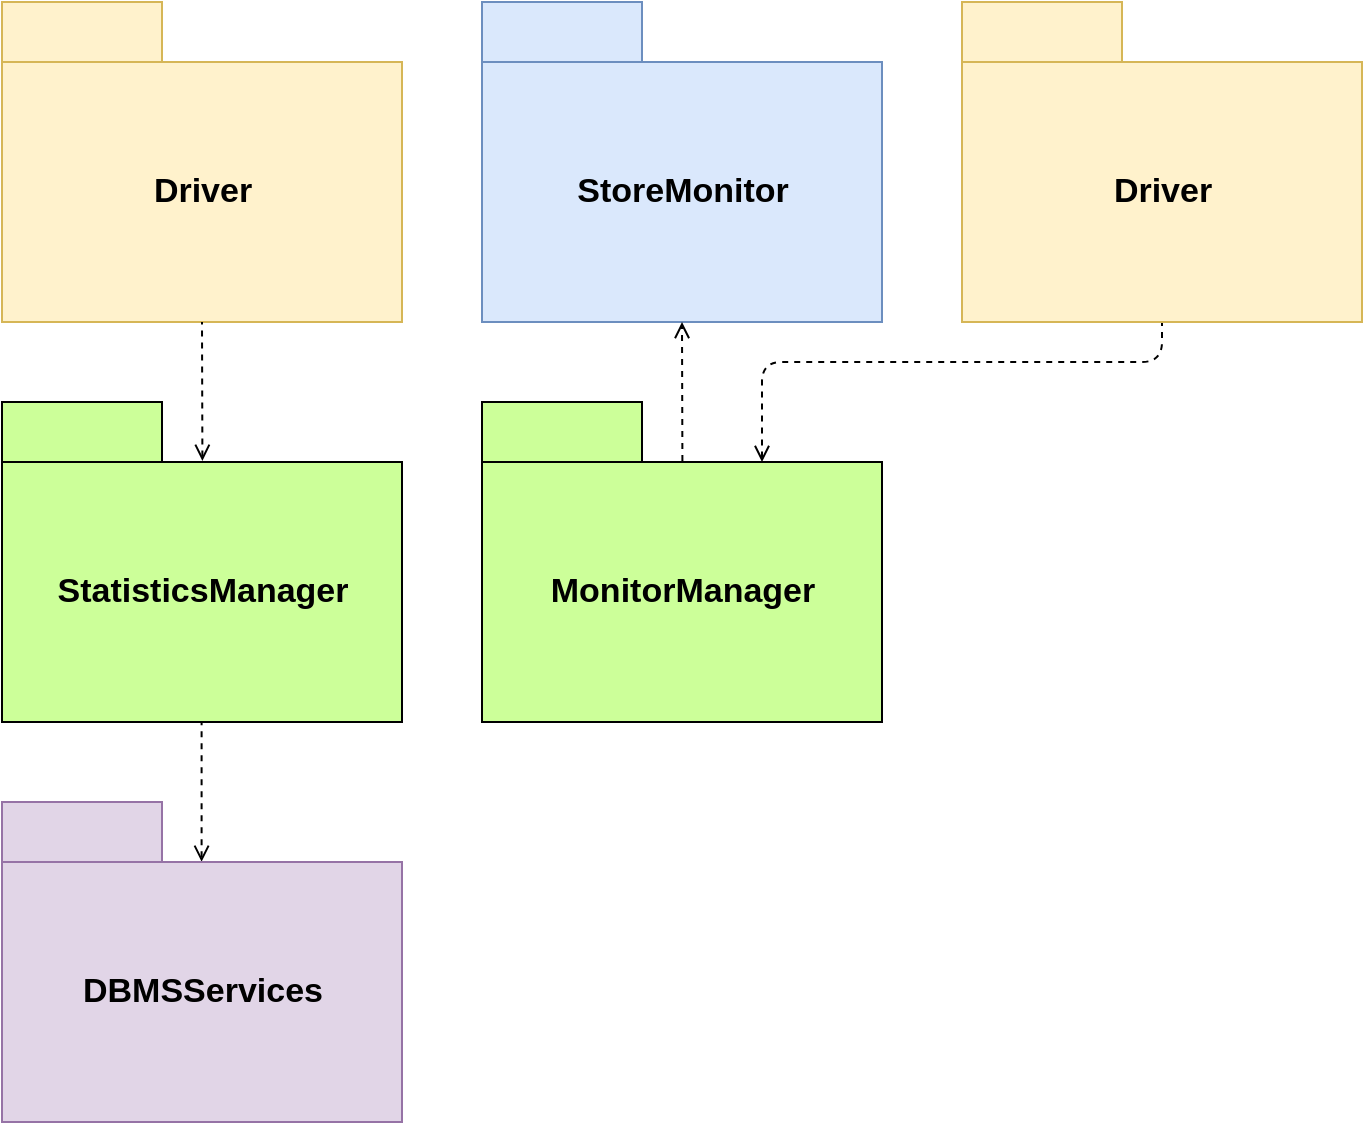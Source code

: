 <mxfile version="13.9.9" type="device"><diagram id="e8Hta2k75pfFjp-H9L64" name="Page-1"><mxGraphModel dx="1086" dy="846" grid="1" gridSize="10" guides="1" tooltips="1" connect="1" arrows="1" fold="1" page="1" pageScale="1" pageWidth="827" pageHeight="1169" math="0" shadow="0"><root><mxCell id="0"/><mxCell id="1" parent="0"/><mxCell id="U10Wx76kcDam0K-NCFvt-1" value="&lt;font style=&quot;font-size: 17px&quot;&gt;Driver&lt;/font&gt;" style="shape=folder;fontStyle=1;tabWidth=80;tabHeight=30;tabPosition=left;html=1;boundedLbl=1;fillColor=#fff2cc;strokeColor=#d6b656;" parent="1" vertex="1"><mxGeometry x="40" y="40" width="200" height="160" as="geometry"/></mxCell><mxCell id="hLM-zlGytWT00Mx6Y4mO-1" value="&lt;font style=&quot;font-size: 17px&quot;&gt;StatisticsManager&lt;/font&gt;" style="shape=folder;fontStyle=1;tabWidth=80;tabHeight=30;tabPosition=left;html=1;boundedLbl=1;fillColor=#CCFF99;" parent="1" vertex="1"><mxGeometry x="40" y="240" width="200" height="160" as="geometry"/></mxCell><mxCell id="hLM-zlGytWT00Mx6Y4mO-5" value="" style="edgeStyle=orthogonalEdgeStyle;rounded=0;orthogonalLoop=1;jettySize=auto;html=1;dashed=1;exitX=0.499;exitY=0.187;exitDx=0;exitDy=0;exitPerimeter=0;startArrow=open;startFill=0;endArrow=none;endFill=0;" parent="1" source="hLM-zlGytWT00Mx6Y4mO-2" target="hLM-zlGytWT00Mx6Y4mO-1" edge="1"><mxGeometry relative="1" as="geometry"><Array as="points"><mxPoint x="140" y="420"/><mxPoint x="140" y="420"/></Array></mxGeometry></mxCell><mxCell id="hLM-zlGytWT00Mx6Y4mO-2" value="&lt;font style=&quot;font-size: 17px&quot;&gt;DBMSServices&lt;/font&gt;" style="shape=folder;fontStyle=1;tabWidth=80;tabHeight=30;tabPosition=left;html=1;boundedLbl=1;fillColor=#e1d5e7;strokeColor=#9673a6;" parent="1" vertex="1"><mxGeometry x="40" y="440" width="200" height="160" as="geometry"/></mxCell><mxCell id="hLM-zlGytWT00Mx6Y4mO-8" value="" style="endArrow=none;dashed=1;html=1;entryX=0.5;entryY=1;entryDx=0;entryDy=0;entryPerimeter=0;exitX=0.501;exitY=0.184;exitDx=0;exitDy=0;exitPerimeter=0;startArrow=open;startFill=0;" parent="1" source="hLM-zlGytWT00Mx6Y4mO-1" target="U10Wx76kcDam0K-NCFvt-1" edge="1"><mxGeometry width="50" height="50" relative="1" as="geometry"><mxPoint x="130" y="270" as="sourcePoint"/><mxPoint x="180" y="220" as="targetPoint"/></mxGeometry></mxCell><mxCell id="hLM-zlGytWT00Mx6Y4mO-9" value="&lt;font style=&quot;font-size: 17px&quot;&gt;StoreMonitor&lt;/font&gt;" style="shape=folder;fontStyle=1;tabWidth=80;tabHeight=30;tabPosition=left;html=1;boundedLbl=1;fillColor=#dae8fc;strokeColor=#6c8ebf;" parent="1" vertex="1"><mxGeometry x="280" y="40" width="200" height="160" as="geometry"/></mxCell><mxCell id="hLM-zlGytWT00Mx6Y4mO-10" value="&lt;font style=&quot;font-size: 17px&quot;&gt;MonitorManager&lt;/font&gt;" style="shape=folder;fontStyle=1;tabWidth=80;tabHeight=30;tabPosition=left;html=1;boundedLbl=1;fillColor=#CCFF99;" parent="1" vertex="1"><mxGeometry x="280" y="240" width="200" height="160" as="geometry"/></mxCell><mxCell id="hLM-zlGytWT00Mx6Y4mO-11" value="" style="endArrow=open;dashed=1;html=1;entryX=0.5;entryY=1;entryDx=0;entryDy=0;entryPerimeter=0;exitX=0.501;exitY=0.184;exitDx=0;exitDy=0;exitPerimeter=0;startArrow=none;startFill=0;endFill=0;" parent="1" source="hLM-zlGytWT00Mx6Y4mO-10" target="hLM-zlGytWT00Mx6Y4mO-9" edge="1"><mxGeometry width="50" height="50" relative="1" as="geometry"><mxPoint x="370" y="270" as="sourcePoint"/><mxPoint x="420" y="220" as="targetPoint"/></mxGeometry></mxCell><mxCell id="Th2OfKQ6gf3gJdleKQPj-1" value="" style="endArrow=none;dashed=1;html=1;entryX=0.5;entryY=1;entryDx=0;entryDy=0;entryPerimeter=0;startArrow=open;startFill=0;edgeStyle=orthogonalEdgeStyle;exitX=0;exitY=0;exitDx=140;exitDy=30;exitPerimeter=0;" parent="1" source="hLM-zlGytWT00Mx6Y4mO-10" target="TpLa-hXEDLvBMETaG6yw-1" edge="1"><mxGeometry width="50" height="50" relative="1" as="geometry"><mxPoint x="280" y="240" as="sourcePoint"/><mxPoint x="190" y="200" as="targetPoint"/><Array as="points"><mxPoint x="420" y="220"/><mxPoint x="620" y="220"/></Array></mxGeometry></mxCell><mxCell id="TpLa-hXEDLvBMETaG6yw-1" value="&lt;font style=&quot;font-size: 17px&quot;&gt;Driver&lt;/font&gt;" style="shape=folder;fontStyle=1;tabWidth=80;tabHeight=30;tabPosition=left;html=1;boundedLbl=1;fillColor=#fff2cc;strokeColor=#d6b656;" parent="1" vertex="1"><mxGeometry x="520" y="40" width="200" height="160" as="geometry"/></mxCell></root></mxGraphModel></diagram></mxfile>